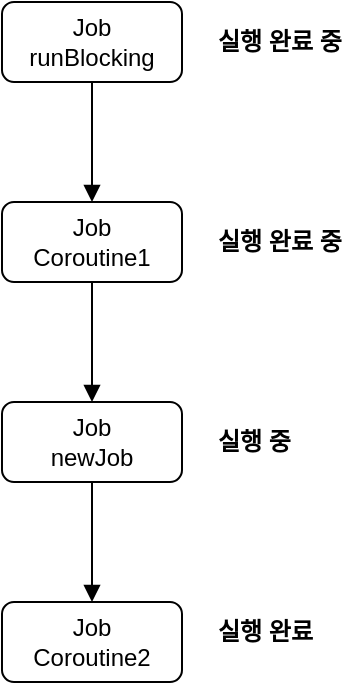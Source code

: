 <mxfile version="26.1.1">
  <diagram name="Page-1" id="kUA_jPrXwn1Jeeo2nP2y">
    <mxGraphModel dx="1114" dy="878" grid="1" gridSize="10" guides="1" tooltips="1" connect="1" arrows="1" fold="1" page="1" pageScale="1" pageWidth="827" pageHeight="1169" math="0" shadow="0">
      <root>
        <mxCell id="0" />
        <mxCell id="1" parent="0" />
        <mxCell id="hbWDQfvjKqs8I5IxUkYB-1" style="edgeStyle=orthogonalEdgeStyle;rounded=0;orthogonalLoop=1;jettySize=auto;html=1;entryX=0.5;entryY=0;entryDx=0;entryDy=0;endArrow=block;endFill=1;" edge="1" parent="1" source="hbWDQfvjKqs8I5IxUkYB-2" target="hbWDQfvjKqs8I5IxUkYB-4">
          <mxGeometry relative="1" as="geometry" />
        </mxCell>
        <mxCell id="hbWDQfvjKqs8I5IxUkYB-2" value="Job&lt;div&gt;runBlocking&lt;/div&gt;" style="rounded=1;whiteSpace=wrap;html=1;" vertex="1" parent="1">
          <mxGeometry x="80" y="80" width="90" height="40" as="geometry" />
        </mxCell>
        <mxCell id="hbWDQfvjKqs8I5IxUkYB-3" style="edgeStyle=orthogonalEdgeStyle;rounded=0;orthogonalLoop=1;jettySize=auto;html=1;entryX=0.5;entryY=0;entryDx=0;entryDy=0;endArrow=block;endFill=1;" edge="1" parent="1" source="hbWDQfvjKqs8I5IxUkYB-4" target="hbWDQfvjKqs8I5IxUkYB-6">
          <mxGeometry relative="1" as="geometry" />
        </mxCell>
        <mxCell id="hbWDQfvjKqs8I5IxUkYB-4" value="Job&lt;div&gt;Coroutine1&lt;/div&gt;" style="rounded=1;whiteSpace=wrap;html=1;" vertex="1" parent="1">
          <mxGeometry x="80" y="180" width="90" height="40" as="geometry" />
        </mxCell>
        <mxCell id="hbWDQfvjKqs8I5IxUkYB-5" style="edgeStyle=orthogonalEdgeStyle;rounded=0;orthogonalLoop=1;jettySize=auto;html=1;endArrow=block;endFill=1;" edge="1" parent="1" source="hbWDQfvjKqs8I5IxUkYB-6" target="hbWDQfvjKqs8I5IxUkYB-7">
          <mxGeometry relative="1" as="geometry" />
        </mxCell>
        <mxCell id="hbWDQfvjKqs8I5IxUkYB-6" value="Job&lt;div&gt;newJob&lt;/div&gt;" style="rounded=1;whiteSpace=wrap;html=1;" vertex="1" parent="1">
          <mxGeometry x="80" y="280" width="90" height="40" as="geometry" />
        </mxCell>
        <mxCell id="hbWDQfvjKqs8I5IxUkYB-7" value="Job&lt;div&gt;Coroutine2&lt;/div&gt;" style="rounded=1;whiteSpace=wrap;html=1;" vertex="1" parent="1">
          <mxGeometry x="80" y="380" width="90" height="40" as="geometry" />
        </mxCell>
        <mxCell id="hbWDQfvjKqs8I5IxUkYB-8" value="실행 완료 중" style="text;html=1;align=left;verticalAlign=middle;whiteSpace=wrap;rounded=0;fontStyle=1" vertex="1" parent="1">
          <mxGeometry x="186" y="85" width="70" height="30" as="geometry" />
        </mxCell>
        <mxCell id="hbWDQfvjKqs8I5IxUkYB-9" value="실행 완료 중" style="text;html=1;align=left;verticalAlign=middle;whiteSpace=wrap;rounded=0;fontStyle=1" vertex="1" parent="1">
          <mxGeometry x="186" y="185" width="70" height="30" as="geometry" />
        </mxCell>
        <mxCell id="hbWDQfvjKqs8I5IxUkYB-10" value="실행 중" style="text;html=1;align=left;verticalAlign=middle;whiteSpace=wrap;rounded=0;fontStyle=1" vertex="1" parent="1">
          <mxGeometry x="186" y="285" width="70" height="30" as="geometry" />
        </mxCell>
        <mxCell id="hbWDQfvjKqs8I5IxUkYB-11" value="실행 완료" style="text;html=1;align=left;verticalAlign=middle;whiteSpace=wrap;rounded=0;fontStyle=1" vertex="1" parent="1">
          <mxGeometry x="186" y="380" width="70" height="30" as="geometry" />
        </mxCell>
      </root>
    </mxGraphModel>
  </diagram>
</mxfile>
